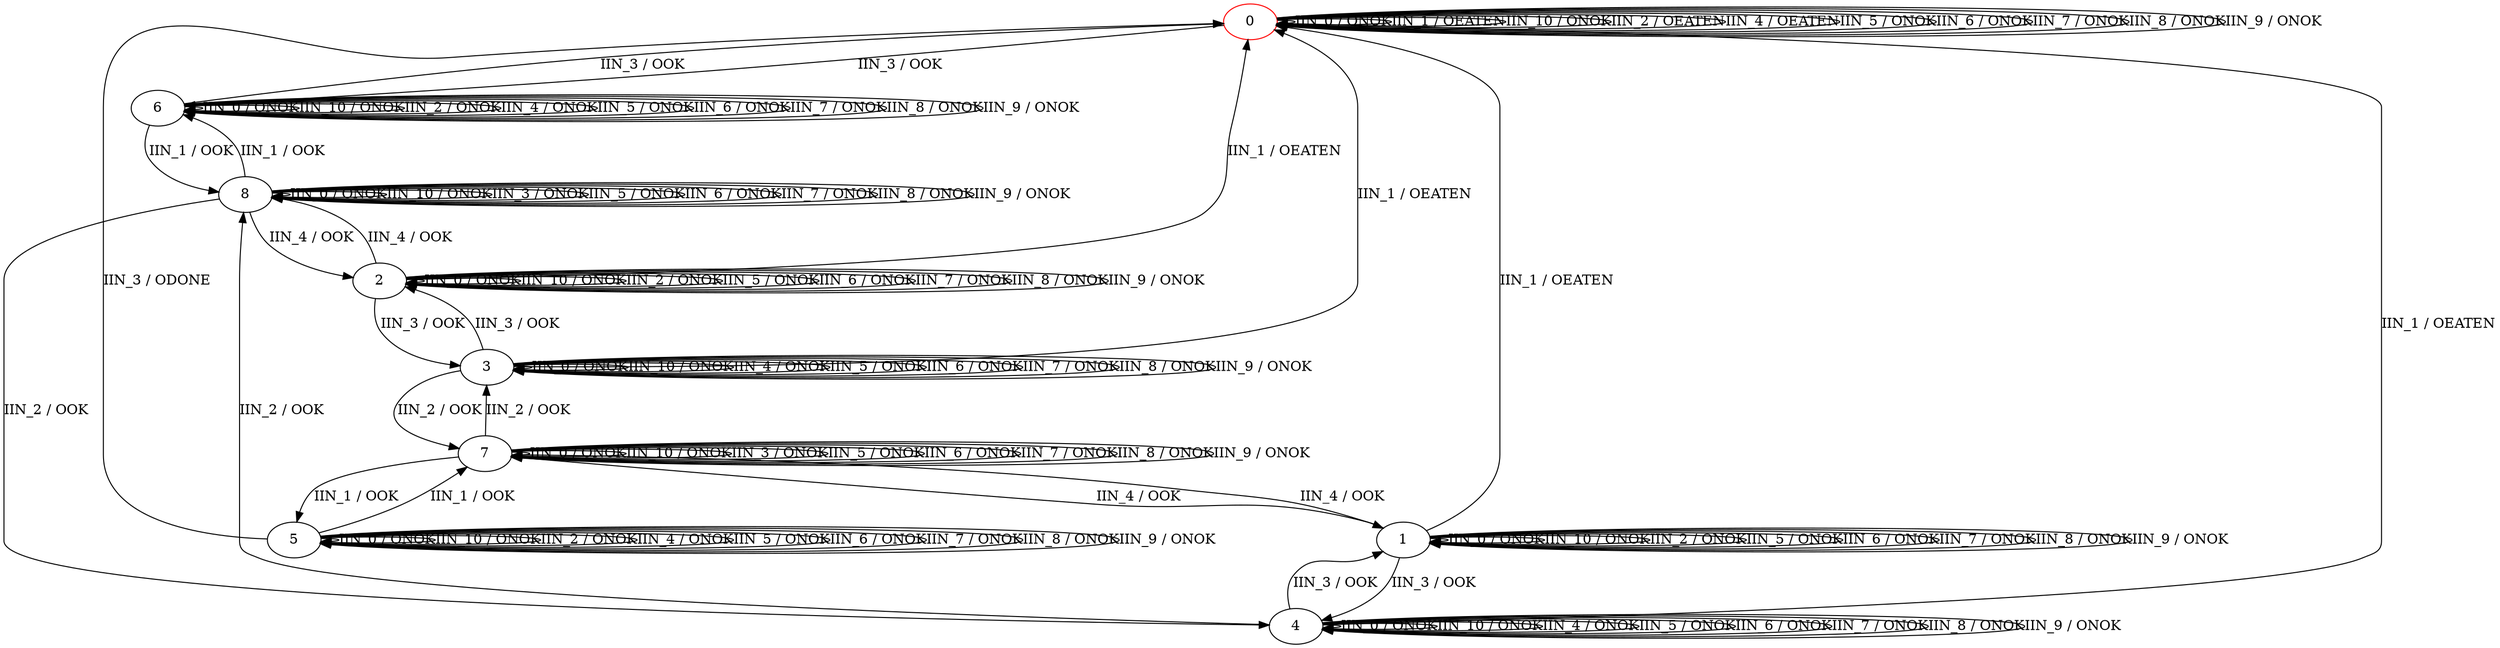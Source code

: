 digraph {
0 [color="red"]
1
2
3
4
5
6
7
8
0 -> 0 [label="IIN_0 / ONOK"]
0 -> 0 [label="IIN_1 / OEATEN"]
0 -> 0 [label="IIN_10 / ONOK"]
0 -> 0 [label="IIN_2 / OEATEN"]
0 -> 6 [label="IIN_3 / OOK"]
0 -> 0 [label="IIN_4 / OEATEN"]
0 -> 0 [label="IIN_5 / ONOK"]
0 -> 0 [label="IIN_6 / ONOK"]
0 -> 0 [label="IIN_7 / ONOK"]
0 -> 0 [label="IIN_8 / ONOK"]
0 -> 0 [label="IIN_9 / ONOK"]
1 -> 1 [label="IIN_0 / ONOK"]
1 -> 0 [label="IIN_1 / OEATEN"]
1 -> 1 [label="IIN_10 / ONOK"]
1 -> 1 [label="IIN_2 / ONOK"]
1 -> 4 [label="IIN_3 / OOK"]
1 -> 7 [label="IIN_4 / OOK"]
1 -> 1 [label="IIN_5 / ONOK"]
1 -> 1 [label="IIN_6 / ONOK"]
1 -> 1 [label="IIN_7 / ONOK"]
1 -> 1 [label="IIN_8 / ONOK"]
1 -> 1 [label="IIN_9 / ONOK"]
2 -> 2 [label="IIN_0 / ONOK"]
2 -> 0 [label="IIN_1 / OEATEN"]
2 -> 2 [label="IIN_10 / ONOK"]
2 -> 2 [label="IIN_2 / ONOK"]
2 -> 3 [label="IIN_3 / OOK"]
2 -> 8 [label="IIN_4 / OOK"]
2 -> 2 [label="IIN_5 / ONOK"]
2 -> 2 [label="IIN_6 / ONOK"]
2 -> 2 [label="IIN_7 / ONOK"]
2 -> 2 [label="IIN_8 / ONOK"]
2 -> 2 [label="IIN_9 / ONOK"]
3 -> 3 [label="IIN_0 / ONOK"]
3 -> 0 [label="IIN_1 / OEATEN"]
3 -> 3 [label="IIN_10 / ONOK"]
3 -> 7 [label="IIN_2 / OOK"]
3 -> 2 [label="IIN_3 / OOK"]
3 -> 3 [label="IIN_4 / ONOK"]
3 -> 3 [label="IIN_5 / ONOK"]
3 -> 3 [label="IIN_6 / ONOK"]
3 -> 3 [label="IIN_7 / ONOK"]
3 -> 3 [label="IIN_8 / ONOK"]
3 -> 3 [label="IIN_9 / ONOK"]
4 -> 4 [label="IIN_0 / ONOK"]
4 -> 0 [label="IIN_1 / OEATEN"]
4 -> 4 [label="IIN_10 / ONOK"]
4 -> 8 [label="IIN_2 / OOK"]
4 -> 1 [label="IIN_3 / OOK"]
4 -> 4 [label="IIN_4 / ONOK"]
4 -> 4 [label="IIN_5 / ONOK"]
4 -> 4 [label="IIN_6 / ONOK"]
4 -> 4 [label="IIN_7 / ONOK"]
4 -> 4 [label="IIN_8 / ONOK"]
4 -> 4 [label="IIN_9 / ONOK"]
5 -> 5 [label="IIN_0 / ONOK"]
5 -> 7 [label="IIN_1 / OOK"]
5 -> 5 [label="IIN_10 / ONOK"]
5 -> 5 [label="IIN_2 / ONOK"]
5 -> 0 [label="IIN_3 / ODONE"]
5 -> 5 [label="IIN_4 / ONOK"]
5 -> 5 [label="IIN_5 / ONOK"]
5 -> 5 [label="IIN_6 / ONOK"]
5 -> 5 [label="IIN_7 / ONOK"]
5 -> 5 [label="IIN_8 / ONOK"]
5 -> 5 [label="IIN_9 / ONOK"]
6 -> 6 [label="IIN_0 / ONOK"]
6 -> 8 [label="IIN_1 / OOK"]
6 -> 6 [label="IIN_10 / ONOK"]
6 -> 6 [label="IIN_2 / ONOK"]
6 -> 0 [label="IIN_3 / OOK"]
6 -> 6 [label="IIN_4 / ONOK"]
6 -> 6 [label="IIN_5 / ONOK"]
6 -> 6 [label="IIN_6 / ONOK"]
6 -> 6 [label="IIN_7 / ONOK"]
6 -> 6 [label="IIN_8 / ONOK"]
6 -> 6 [label="IIN_9 / ONOK"]
7 -> 7 [label="IIN_0 / ONOK"]
7 -> 5 [label="IIN_1 / OOK"]
7 -> 7 [label="IIN_10 / ONOK"]
7 -> 3 [label="IIN_2 / OOK"]
7 -> 7 [label="IIN_3 / ONOK"]
7 -> 1 [label="IIN_4 / OOK"]
7 -> 7 [label="IIN_5 / ONOK"]
7 -> 7 [label="IIN_6 / ONOK"]
7 -> 7 [label="IIN_7 / ONOK"]
7 -> 7 [label="IIN_8 / ONOK"]
7 -> 7 [label="IIN_9 / ONOK"]
8 -> 8 [label="IIN_0 / ONOK"]
8 -> 6 [label="IIN_1 / OOK"]
8 -> 8 [label="IIN_10 / ONOK"]
8 -> 4 [label="IIN_2 / OOK"]
8 -> 8 [label="IIN_3 / ONOK"]
8 -> 2 [label="IIN_4 / OOK"]
8 -> 8 [label="IIN_5 / ONOK"]
8 -> 8 [label="IIN_6 / ONOK"]
8 -> 8 [label="IIN_7 / ONOK"]
8 -> 8 [label="IIN_8 / ONOK"]
8 -> 8 [label="IIN_9 / ONOK"]
}

